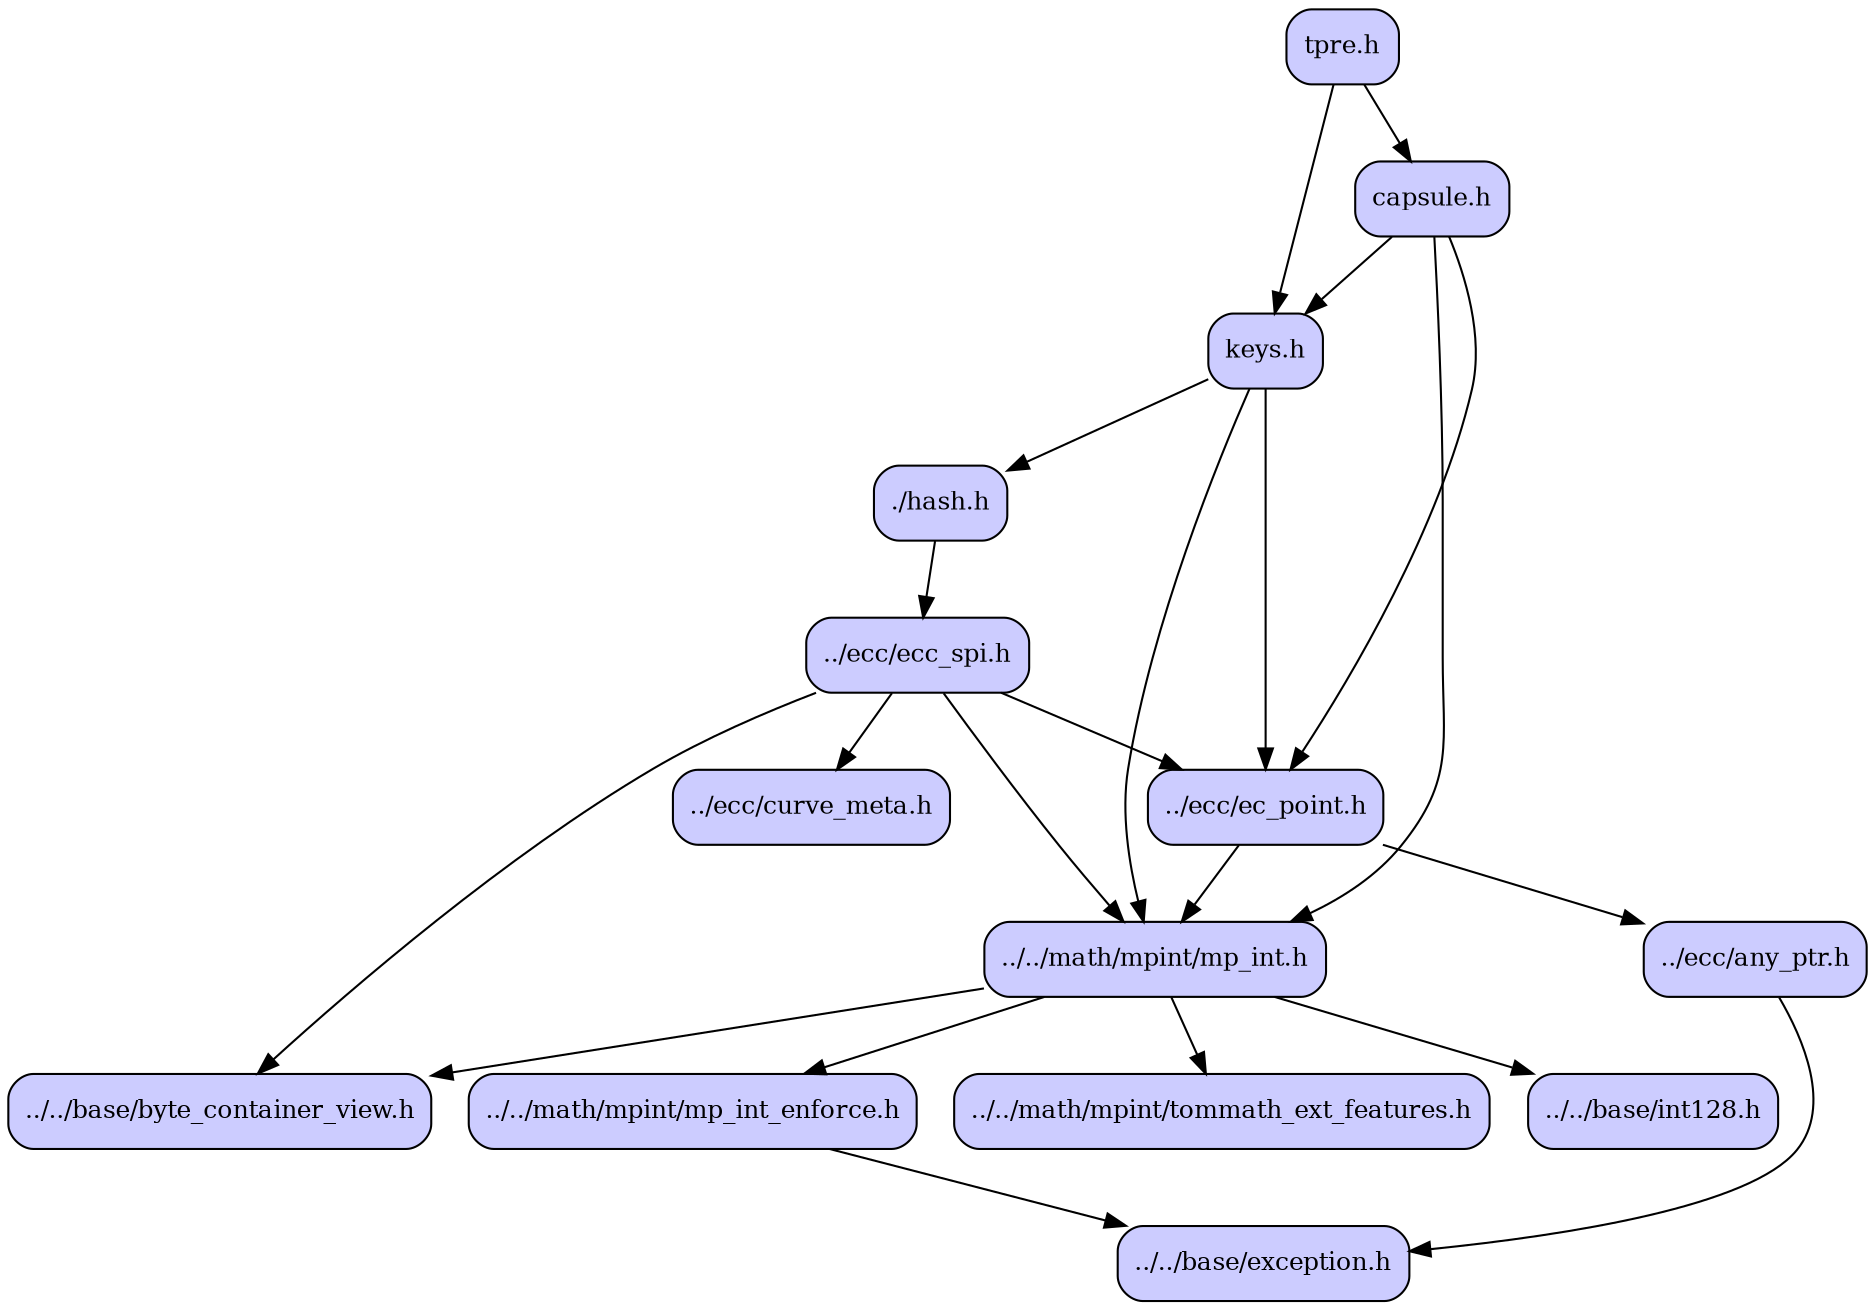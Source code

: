 digraph codeviz {
    splines=true
    sep="+15,15"
    overlap=scalexy

    node [shape=Mrecord, fontsize=12]

    node [fillcolor="#ccccff", style=filled] "../../base/byte_container_view.h"        [label = "../../base/byte_container_view.h"]
    node [fillcolor="#ccccff", style=filled] "../../base/exception.h"                  [label = "../../base/exception.h"]
    node [fillcolor="#ccccff", style=filled] "../../base/int128.h"                     [label = "../../base/int128.h"]
    node [fillcolor="#ccccff", style=filled] "../../math/mpint/mp_int.h"               [label = "../../math/mpint/mp_int.h"]
    node [fillcolor="#ccccff", style=filled] "../../math/mpint/mp_int_enforce.h"       [label = "../../math/mpint/mp_int_enforce.h"]
    node [fillcolor="#ccccff", style=filled] "../../math/mpint/tommath_ext_features.h" [label = "../../math/mpint/tommath_ext_features.h"]
    node [fillcolor="#ccccff", style=filled] "../ecc/any_ptr.h"                        [label = "../ecc/any_ptr.h"]
    node [fillcolor="#ccccff", style=filled] "../ecc/curve_meta.h"                     [label = "../ecc/curve_meta.h"]
    node [fillcolor="#ccccff", style=filled] "../ecc/ec_point.h"                       [label = "../ecc/ec_point.h"]
    node [fillcolor="#ccccff", style=filled] "../ecc/ecc_spi.h"                        [label = "../ecc/ecc_spi.h"]
    node [fillcolor="#ccccff", style=filled] "./hash.h"                                [label = "./hash.h"]
    node [fillcolor="#ccccff", style=filled] "capsule.h"                               [label = "capsule.h"]
    node [fillcolor="#ccccff", style=filled] "keys.h"                                  [label = "keys.h"]
    node [fillcolor="#ccccff", style=filled] "tpre.h"                                  [label = "tpre.h"]

    "../../math/mpint/mp_int.h"               -> "../../base/byte_container_view.h"
    "../../math/mpint/mp_int.h"               -> "../../base/int128.h"
    "../../math/mpint/mp_int.h"               -> "../../math/mpint/mp_int_enforce.h"
    "../../math/mpint/mp_int.h"               -> "../../math/mpint/tommath_ext_features.h"
    "../../math/mpint/mp_int_enforce.h"       -> "../../base/exception.h"
    "../ecc/any_ptr.h"                        -> "../../base/exception.h"
    "../ecc/ec_point.h"                       -> "../ecc/any_ptr.h"
    "../ecc/ec_point.h"                       -> "../../math/mpint/mp_int.h"
    "../ecc/ecc_spi.h"                        -> "../../base/byte_container_view.h"
    "../ecc/ecc_spi.h"                        -> "../ecc/curve_meta.h"
    "../ecc/ecc_spi.h"                        -> "../ecc/ec_point.h"
    "../ecc/ecc_spi.h"                        -> "../../math/mpint/mp_int.h"
    "./hash.h"                                -> "../ecc/ecc_spi.h"
    "capsule.h"                               -> "../ecc/ec_point.h"
    "capsule.h"                               -> "keys.h"
    "capsule.h"                               -> "../../math/mpint/mp_int.h"
    "keys.h"                                  -> "../ecc/ec_point.h"
    "keys.h"                                  -> "./hash.h"
    "keys.h"                                  -> "../../math/mpint/mp_int.h"
    "tpre.h"                                  -> "capsule.h"
    "tpre.h"                                  -> "keys.h"
}